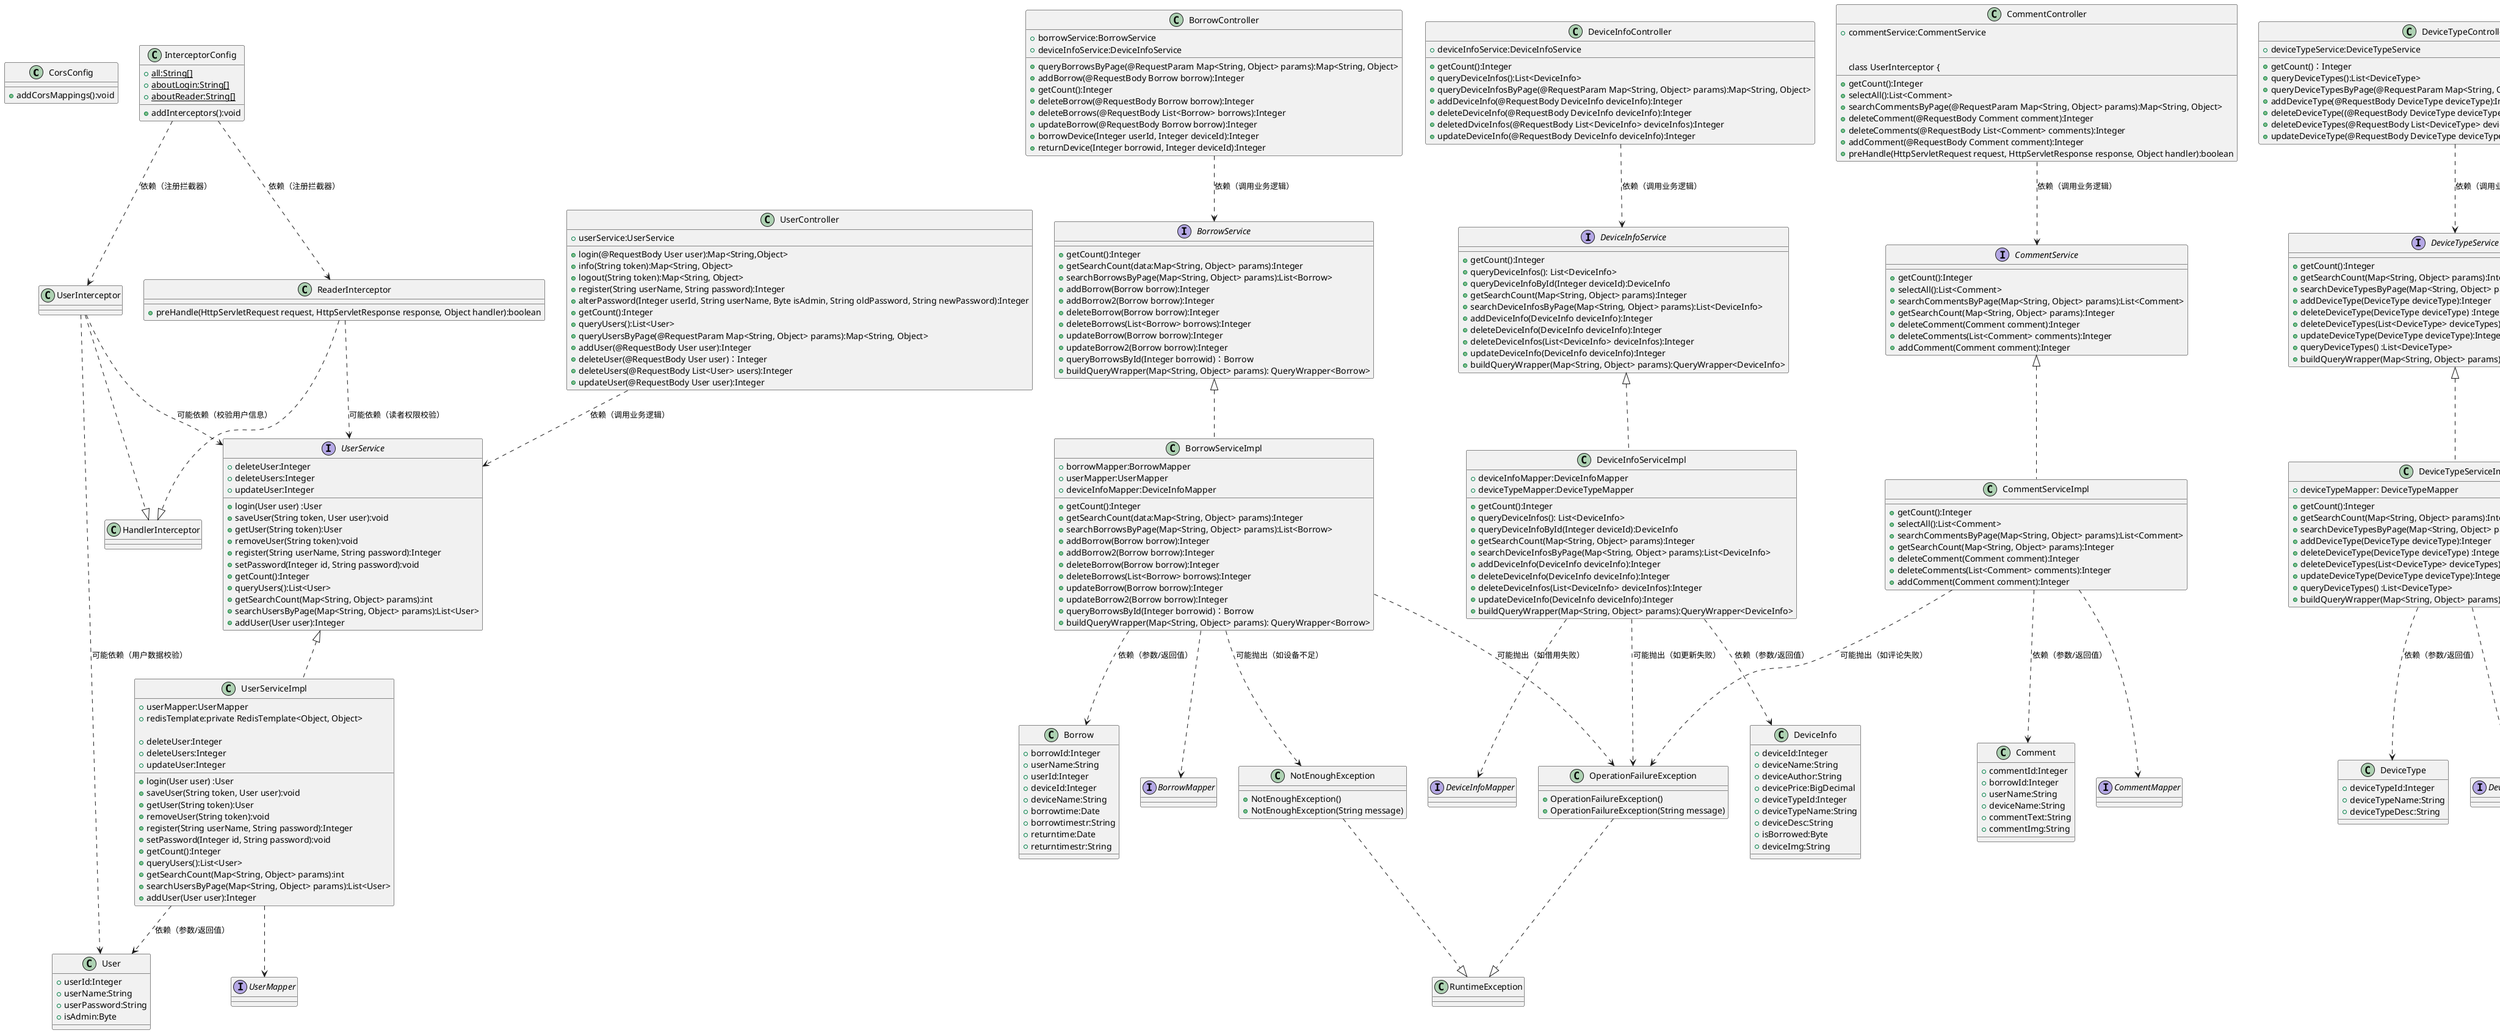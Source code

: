 @startuml

class CorsConfig {
    + addCorsMappings():void
}

class InterceptorConfig{
    {static} + all:String[]
    {static} + aboutLogin:String[]
    {static} + aboutReader:String[]

    + addInterceptors():void
}

class Borrow{
    + borrowId:Integer
    + userName:String
    + userId:Integer
    + deviceId:Integer
    + deviceName:String
    + borrowtime:Date
    + borrowtimestr:String
    + returntime:Date
    + returntimestr:String
}

class DeviceInfo{
    + deviceId:Integer
    + deviceName:String
    + deviceAuthor:String
    + devicePrice:BigDecimal
    + deviceTypeId:Integer
    + deviceTypeName:String
    + deviceDesc:String
    + isBorrowed:Byte
    + deviceImg:String
}

class DeviceType{
    + deviceTypeId:Integer
    + deviceTypeName:String
    + deviceTypeDesc:String
}

class User{
    + userId:Integer
    + userName:String
    + userPassword:String
    + isAdmin:Byte
}

class Comment{
    + commentId:Integer
    + borrowId:Integer
    + userName:String
    + deviceName:String
    + commentText:String
    + commentImg:String
}

interface BorrowMapper{
}

interface DeviceInfoMapper{
}

interface DeviceTypeMapper{
}

interface UserMapper{
}

interface CommentMapper{

}

interface BorrowService{
    + getCount():Integer
        + getSearchCount(data:Map<String, Object> params):Integer
        + searchBorrowsByPage(Map<String, Object> params):List<Borrow>
        + addBorrow(Borrow borrow):Integer
        + addBorrow2(Borrow borrow):Integer
        + deleteBorrow(Borrow borrow):Integer
        + deleteBorrows(List<Borrow> borrows):Integer
        + updateBorrow(Borrow borrow):Integer
        + updateBorrow2(Borrow borrow):Integer
        + queryBorrowsById(Integer borrowid)：Borrow
        + buildQueryWrapper(Map<String, Object> params): QueryWrapper<Borrow>
}

interface DeviceInfoService{
    + getCount():Integer
    + queryDeviceInfos(): List<DeviceInfo>
    + queryDeviceInfoById(Integer deviceId):DeviceInfo
    + getSearchCount(Map<String, Object> params):Integer
    + searchDeviceInfosByPage(Map<String, Object> params):List<DeviceInfo>
    + addDeviceInfo(DeviceInfo deviceInfo):Integer
    + deleteDeviceInfo(DeviceInfo deviceInfo):Integer
    + deleteDeviceInfos(List<DeviceInfo> deviceInfos):Integer
    + updateDeviceInfo(DeviceInfo deviceInfo):Integer
    + buildQueryWrapper(Map<String, Object> params):QueryWrapper<DeviceInfo>
}

interface DeviceTypeService{
    + getCount():Integer
    + getSearchCount(Map<String, Object> params):Integer
    + searchDeviceTypesByPage(Map<String, Object> params):List<DeviceType>
    + addDeviceType(DeviceType deviceType):Integer
    + deleteDeviceType(DeviceType deviceType) :Integer
    + deleteDeviceTypes(List<DeviceType> deviceTypes):Integer
    + updateDeviceType(DeviceType deviceType):Integer
    + queryDeviceTypes() :List<DeviceType>
    + buildQueryWrapper(Map<String, Object> params):QueryWrapper<DeviceType>
}

interface UserService{
    + login(User user) :User
    + saveUser(String token, User user):void
    + getUser(String token):User
    + removeUser(String token):void
    + register(String userName, String password):Integer
    + setPassword(Integer id, String password):void
    + getCount():Integer
    + queryUsers():List<User>
    + getSearchCount(Map<String, Object> params):int
    + searchUsersByPage(Map<String, Object> params):List<User>
    + addUser(User user):Integer
    + deleteUser:Integer
    + deleteUsers:Integer
    + updateUser:Integer
}

interface CommentService{
    + getCount():Integer
    + selectAll():List<Comment>
    + searchCommentsByPage(Map<String, Object> params):List<Comment>
    + getSearchCount(Map<String, Object> params):Integer
    + deleteComment(Comment comment):Integer
    + deleteComments(List<Comment> comments):Integer
    + addComment(Comment comment):Integer
}

class BorrowServiceImpl{
    + borrowMapper:BorrowMapper
    + userMapper:UserMapper
    + deviceInfoMapper:DeviceInfoMapper

    + getCount():Integer
    + getSearchCount(data:Map<String, Object> params):Integer
    + searchBorrowsByPage(Map<String, Object> params):List<Borrow>
    + addBorrow(Borrow borrow):Integer
    + addBorrow2(Borrow borrow):Integer
    + deleteBorrow(Borrow borrow):Integer
    + deleteBorrows(List<Borrow> borrows):Integer
    + updateBorrow(Borrow borrow):Integer
    + updateBorrow2(Borrow borrow):Integer
    + queryBorrowsById(Integer borrowid)：Borrow
    + buildQueryWrapper(Map<String, Object> params): QueryWrapper<Borrow>
}
BorrowService<|.. BorrowServiceImpl
BorrowServiceImpl ..>BorrowMapper

class DeviceInfoServiceImpl{
    + deviceInfoMapper:DeviceInfoMapper
    + deviceTypeMapper:DeviceTypeMapper

    + getCount():Integer
    + queryDeviceInfos(): List<DeviceInfo>
    + queryDeviceInfoById(Integer deviceId):DeviceInfo
    + getSearchCount(Map<String, Object> params):Integer
    + searchDeviceInfosByPage(Map<String, Object> params):List<DeviceInfo>
    + addDeviceInfo(DeviceInfo deviceInfo):Integer
    + deleteDeviceInfo(DeviceInfo deviceInfo):Integer
    + deleteDeviceInfos(List<DeviceInfo> deviceInfos):Integer
    + updateDeviceInfo(DeviceInfo deviceInfo):Integer
    + buildQueryWrapper(Map<String, Object> params):QueryWrapper<DeviceInfo>

}
DeviceInfoService<|.. DeviceInfoServiceImpl
DeviceInfoServiceImpl ..>DeviceInfoMapper

class DeviceTypeServiceImpl{
    + deviceTypeMapper: DeviceTypeMapper

    + getCount():Integer
    + getSearchCount(Map<String, Object> params):Integer
    + searchDeviceTypesByPage(Map<String, Object> params):List<DeviceType>
    + addDeviceType(DeviceType deviceType):Integer
    + deleteDeviceType(DeviceType deviceType) :Integer
    + deleteDeviceTypes(List<DeviceType> deviceTypes):Integer
    + updateDeviceType(DeviceType deviceType):Integer
    + queryDeviceTypes() :List<DeviceType>
    + buildQueryWrapper(Map<String, Object> params):QueryWrapper<DeviceType>
}
DeviceTypeService<|.. DeviceTypeServiceImpl
DeviceTypeServiceImpl ..>DeviceTypeMapper

class UserServiceImpl{
    + userMapper:UserMapper
    + redisTemplate:private RedisTemplate<Object, Object>

    + login(User user) :User
    + saveUser(String token, User user):void
    + getUser(String token):User
    + removeUser(String token):void
    + register(String userName, String password):Integer
    + setPassword(Integer id, String password):void
    + getCount():Integer
    + queryUsers():List<User>
    + getSearchCount(Map<String, Object> params):int
    + searchUsersByPage(Map<String, Object> params):List<User>
    + addUser(User user):Integer
    + deleteUser:Integer
    + deleteUsers:Integer
    + updateUser:Integer
}
UserService<|.. UserServiceImpl
UserServiceImpl ..>UserMapper

class CommentServiceImpl{
    + getCount():Integer
    + selectAll():List<Comment>
    + searchCommentsByPage(Map<String, Object> params):List<Comment>
    + getSearchCount(Map<String, Object> params):Integer
    + deleteComment(Comment comment):Integer
    + deleteComments(List<Comment> comments):Integer
    + addComment(Comment comment):Integer
}
CommentService<|.. CommentServiceImpl
CommentServiceImpl ..>CommentMapper

class BorrowController{
    + borrowService:BorrowService
    + deviceInfoService:DeviceInfoService

    + queryBorrowsByPage(@RequestParam Map<String, Object> params):Map<String, Object>
    + addBorrow(@RequestBody Borrow borrow):Integer
    + getCount():Integer
    + deleteBorrow(@RequestBody Borrow borrow):Integer
    + deleteBorrows(@RequestBody List<Borrow> borrows):Integer
    + updateBorrow(@RequestBody Borrow borrow):Integer
    + borrowDevice(Integer userId, Integer deviceId):Integer
    + returnDevice(Integer borrowid, Integer deviceId):Integer
}

class DeviceInfoController{
    + deviceInfoService:DeviceInfoService

    + getCount():Integer
    + queryDeviceInfos():List<DeviceInfo>
    + queryDeviceInfosByPage(@RequestParam Map<String, Object> params):Map<String, Object>
    + addDeviceInfo(@RequestBody DeviceInfo deviceInfo):Integer
    + deleteDeviceInfo(@RequestBody DeviceInfo deviceInfo):Integer
    + deletedDviceInfos(@RequestBody List<DeviceInfo> deviceInfos):Integer
    + updateDeviceInfo(@RequestBody DeviceInfo deviceInfo):Integer
}

class DeviceTypeController{
    + deviceTypeService:DeviceTypeService

    + getCount()：Integer
    + queryDeviceTypes():List<DeviceType>
    + queryDeviceTypesByPage(@RequestParam Map<String, Object> params):Map<String, Object>
    + addDeviceType(@RequestBody DeviceType deviceType):Integer
    + deleteDeviceType((@RequestBody DeviceType deviceType):Integer
    + deleteDeviceTypes(@RequestBody List<DeviceType> deviceTypes):Integer
    + updateDeviceType(@RequestBody DeviceType deviceType):Integer
}

class UpdateController{
    + myUpdate(HttpServletRequest req, String dirName):String
    + updateImg(HttpServletRequest req):Map<String,Object>
}

class UserController{
    + userService:UserService

    + login(@RequestBody User user):Map<String,Object>
    + info(String token):Map<String, Object>
    + logout(String token):Map<String, Object>
    + register(String userName, String password):Integer
    + alterPassword(Integer userId, String userName, Byte isAdmin, String oldPassword, String newPassword):Integer
    + getCount():Integer
    + queryUsers():List<User>
    + queryUsersByPage(@RequestParam Map<String, Object> params):Map<String, Object>
    + addUser(@RequestBody User user):Integer
    + deleteUser(@RequestBody User user)：Integer
    + deleteUsers(@RequestBody List<User> users):Integer
    + updateUser(@RequestBody User user):Integer
}

class CommentController{
    + commentService:CommentService

    + getCount():Integer
    + selectAll():List<Comment>
    + searchCommentsByPage(@RequestParam Map<String, Object> params):Map<String, Object>
    + deleteComment(@RequestBody Comment comment):Integer
    + deleteComments(@RequestBody List<Comment> comments):Integer
    + addComment(@RequestBody Comment comment):Integer

class UserInterceptor {
    + preHandle(HttpServletRequest request, HttpServletResponse response, Object handler):boolean
}
UserInterceptor ..|> HandlerInterceptor

class ReaderInterceptor{
    + preHandle(HttpServletRequest request, HttpServletResponse response, Object handler):boolean
}
ReaderInterceptor ..|> HandlerInterceptor

class NotEnoughException{
    + NotEnoughException()
    + NotEnoughException(String message)
}
NotEnoughException ..|>RuntimeException

class OperationFailureException{
    + OperationFailureException()
    + OperationFailureException(String message)
}
OperationFailureException ..|>RuntimeException

BorrowController ..> BorrowService : 依赖（调用业务逻辑）
DeviceInfoController ..> DeviceInfoService : 依赖（调用业务逻辑）
DeviceTypeController ..> DeviceTypeService : 依赖（调用业务逻辑）
UserController ..> UserService : 依赖（调用业务逻辑）
CommentController..> CommentService : 依赖（调用业务逻辑）

BorrowServiceImpl ..> Borrow : 依赖（参数/返回值）
DeviceInfoServiceImpl ..> DeviceInfo : 依赖（参数/返回值）
DeviceTypeServiceImpl ..> DeviceType : 依赖（参数/返回值）
UserServiceImpl ..> User : 依赖（参数/返回值）
CommentServiceImpl..> Comment : 依赖（参数/返回值）

UserInterceptor ..> UserService : 可能依赖（校验用户信息）
UserInterceptor ..> User : 可能依赖（用户数据校验）
ReaderInterceptor ..> UserService : 可能依赖（读者权限校验）


InterceptorConfig ..> UserInterceptor : 依赖（注册拦截器）
InterceptorConfig ..> ReaderInterceptor : 依赖（注册拦截器）

BorrowServiceImpl ..> NotEnoughException : 可能抛出（如设备不足）
BorrowServiceImpl ..> OperationFailureException : 可能抛出（如借用失败）
DeviceInfoServiceImpl ..> OperationFailureException : 可能抛出（如更新失败）
CommentServiceImpl..> OperationFailureException : 可能抛出（如评论失败）

@enduml
